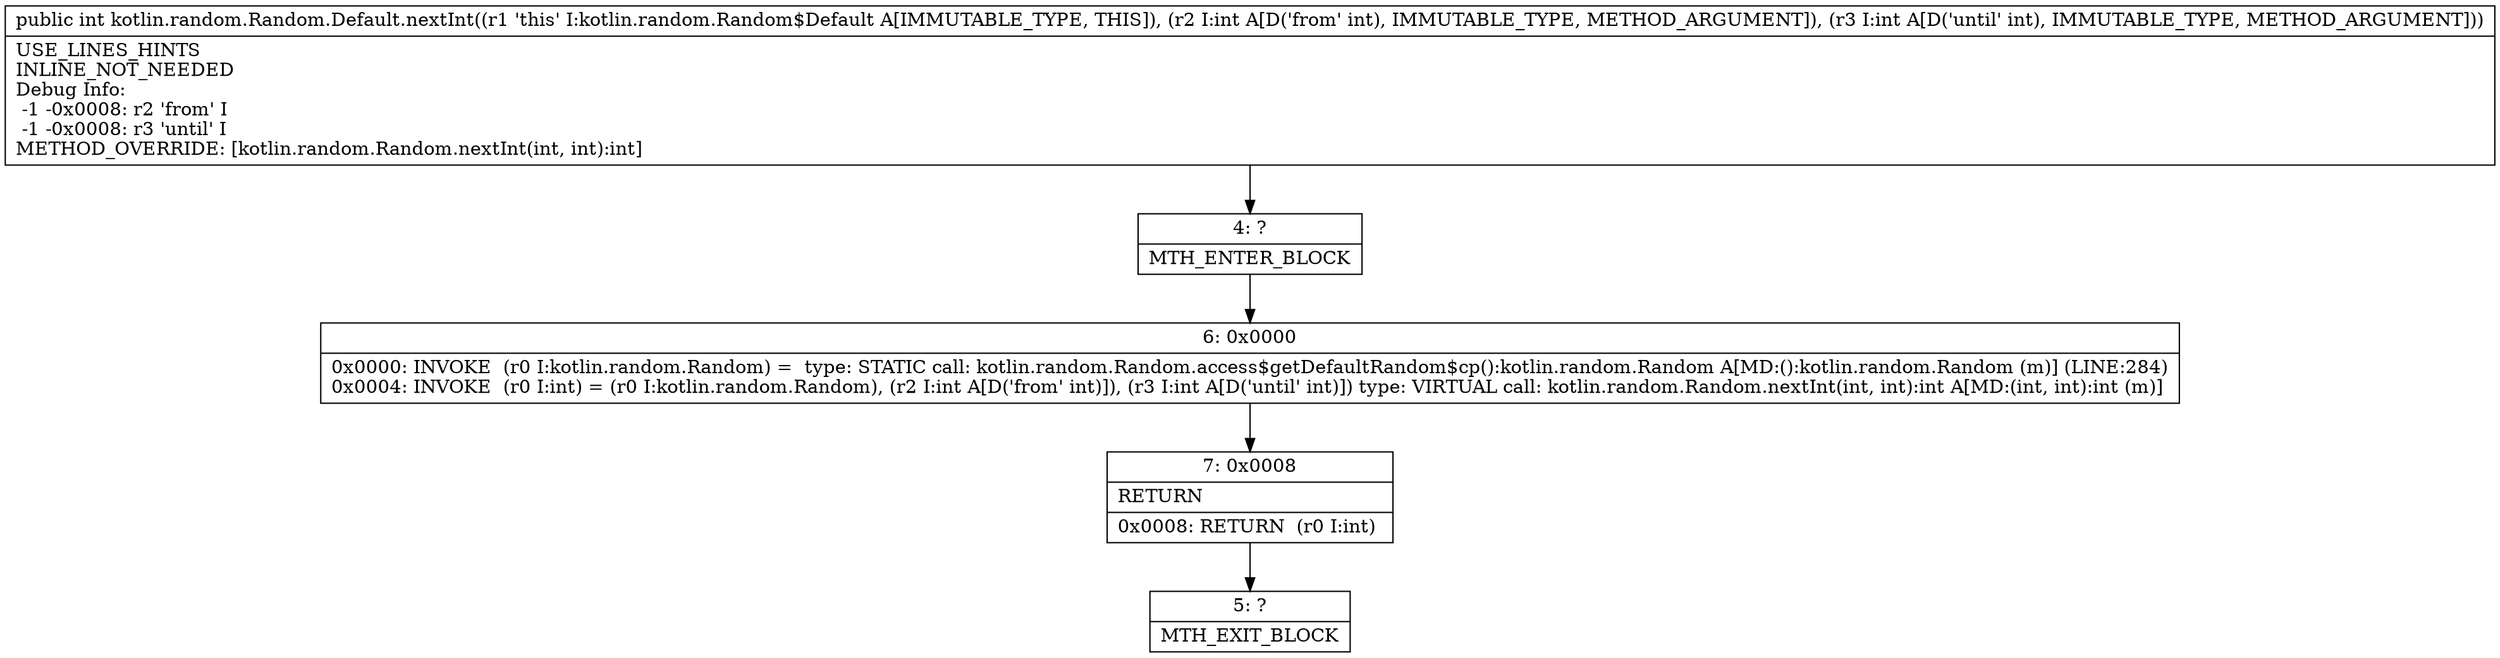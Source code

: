 digraph "CFG forkotlin.random.Random.Default.nextInt(II)I" {
Node_4 [shape=record,label="{4\:\ ?|MTH_ENTER_BLOCK\l}"];
Node_6 [shape=record,label="{6\:\ 0x0000|0x0000: INVOKE  (r0 I:kotlin.random.Random) =  type: STATIC call: kotlin.random.Random.access$getDefaultRandom$cp():kotlin.random.Random A[MD:():kotlin.random.Random (m)] (LINE:284)\l0x0004: INVOKE  (r0 I:int) = (r0 I:kotlin.random.Random), (r2 I:int A[D('from' int)]), (r3 I:int A[D('until' int)]) type: VIRTUAL call: kotlin.random.Random.nextInt(int, int):int A[MD:(int, int):int (m)]\l}"];
Node_7 [shape=record,label="{7\:\ 0x0008|RETURN\l|0x0008: RETURN  (r0 I:int) \l}"];
Node_5 [shape=record,label="{5\:\ ?|MTH_EXIT_BLOCK\l}"];
MethodNode[shape=record,label="{public int kotlin.random.Random.Default.nextInt((r1 'this' I:kotlin.random.Random$Default A[IMMUTABLE_TYPE, THIS]), (r2 I:int A[D('from' int), IMMUTABLE_TYPE, METHOD_ARGUMENT]), (r3 I:int A[D('until' int), IMMUTABLE_TYPE, METHOD_ARGUMENT]))  | USE_LINES_HINTS\lINLINE_NOT_NEEDED\lDebug Info:\l  \-1 \-0x0008: r2 'from' I\l  \-1 \-0x0008: r3 'until' I\lMETHOD_OVERRIDE: [kotlin.random.Random.nextInt(int, int):int]\l}"];
MethodNode -> Node_4;Node_4 -> Node_6;
Node_6 -> Node_7;
Node_7 -> Node_5;
}

